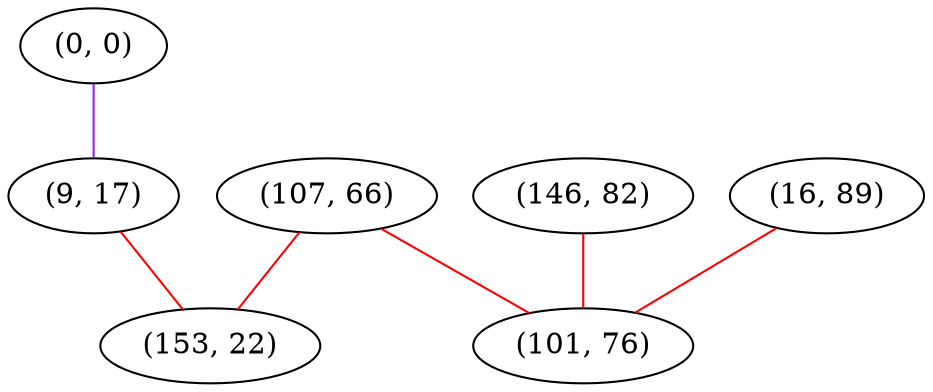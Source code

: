 graph "" {
"(0, 0)";
"(107, 66)";
"(9, 17)";
"(146, 82)";
"(16, 89)";
"(153, 22)";
"(101, 76)";
"(0, 0)" -- "(9, 17)"  [color=purple, key=0, weight=4];
"(107, 66)" -- "(101, 76)"  [color=red, key=0, weight=1];
"(107, 66)" -- "(153, 22)"  [color=red, key=0, weight=1];
"(9, 17)" -- "(153, 22)"  [color=red, key=0, weight=1];
"(146, 82)" -- "(101, 76)"  [color=red, key=0, weight=1];
"(16, 89)" -- "(101, 76)"  [color=red, key=0, weight=1];
}
